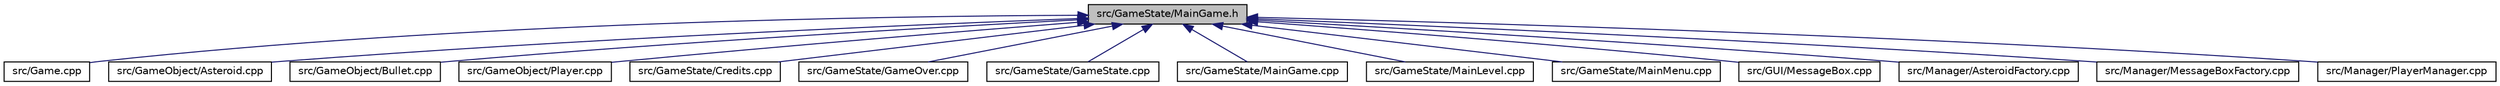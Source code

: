 digraph "src/GameState/MainGame.h"
{
  edge [fontname="Helvetica",fontsize="10",labelfontname="Helvetica",labelfontsize="10"];
  node [fontname="Helvetica",fontsize="10",shape=record];
  Node1 [label="src/GameState/MainGame.h",height=0.2,width=0.4,color="black", fillcolor="grey75", style="filled", fontcolor="black"];
  Node1 -> Node2 [dir="back",color="midnightblue",fontsize="10",style="solid",fontname="Helvetica"];
  Node2 [label="src/Game.cpp",height=0.2,width=0.4,color="black", fillcolor="white", style="filled",URL="$Game_8cpp.html"];
  Node1 -> Node3 [dir="back",color="midnightblue",fontsize="10",style="solid",fontname="Helvetica"];
  Node3 [label="src/GameObject/Asteroid.cpp",height=0.2,width=0.4,color="black", fillcolor="white", style="filled",URL="$Asteroid_8cpp.html"];
  Node1 -> Node4 [dir="back",color="midnightblue",fontsize="10",style="solid",fontname="Helvetica"];
  Node4 [label="src/GameObject/Bullet.cpp",height=0.2,width=0.4,color="black", fillcolor="white", style="filled",URL="$Bullet_8cpp.html"];
  Node1 -> Node5 [dir="back",color="midnightblue",fontsize="10",style="solid",fontname="Helvetica"];
  Node5 [label="src/GameObject/Player.cpp",height=0.2,width=0.4,color="black", fillcolor="white", style="filled",URL="$Player_8cpp.html"];
  Node1 -> Node6 [dir="back",color="midnightblue",fontsize="10",style="solid",fontname="Helvetica"];
  Node6 [label="src/GameState/Credits.cpp",height=0.2,width=0.4,color="black", fillcolor="white", style="filled",URL="$Credits_8cpp.html"];
  Node1 -> Node7 [dir="back",color="midnightblue",fontsize="10",style="solid",fontname="Helvetica"];
  Node7 [label="src/GameState/GameOver.cpp",height=0.2,width=0.4,color="black", fillcolor="white", style="filled",URL="$GameOver_8cpp.html"];
  Node1 -> Node8 [dir="back",color="midnightblue",fontsize="10",style="solid",fontname="Helvetica"];
  Node8 [label="src/GameState/GameState.cpp",height=0.2,width=0.4,color="black", fillcolor="white", style="filled",URL="$GameState_8cpp.html"];
  Node1 -> Node9 [dir="back",color="midnightblue",fontsize="10",style="solid",fontname="Helvetica"];
  Node9 [label="src/GameState/MainGame.cpp",height=0.2,width=0.4,color="black", fillcolor="white", style="filled",URL="$MainGame_8cpp.html"];
  Node1 -> Node10 [dir="back",color="midnightblue",fontsize="10",style="solid",fontname="Helvetica"];
  Node10 [label="src/GameState/MainLevel.cpp",height=0.2,width=0.4,color="black", fillcolor="white", style="filled",URL="$MainLevel_8cpp.html"];
  Node1 -> Node11 [dir="back",color="midnightblue",fontsize="10",style="solid",fontname="Helvetica"];
  Node11 [label="src/GameState/MainMenu.cpp",height=0.2,width=0.4,color="black", fillcolor="white", style="filled",URL="$MainMenu_8cpp.html"];
  Node1 -> Node12 [dir="back",color="midnightblue",fontsize="10",style="solid",fontname="Helvetica"];
  Node12 [label="src/GUI/MessageBox.cpp",height=0.2,width=0.4,color="black", fillcolor="white", style="filled",URL="$MessageBox_8cpp.html"];
  Node1 -> Node13 [dir="back",color="midnightblue",fontsize="10",style="solid",fontname="Helvetica"];
  Node13 [label="src/Manager/AsteroidFactory.cpp",height=0.2,width=0.4,color="black", fillcolor="white", style="filled",URL="$AsteroidFactory_8cpp.html"];
  Node1 -> Node14 [dir="back",color="midnightblue",fontsize="10",style="solid",fontname="Helvetica"];
  Node14 [label="src/Manager/MessageBoxFactory.cpp",height=0.2,width=0.4,color="black", fillcolor="white", style="filled",URL="$MessageBoxFactory_8cpp.html"];
  Node1 -> Node15 [dir="back",color="midnightblue",fontsize="10",style="solid",fontname="Helvetica"];
  Node15 [label="src/Manager/PlayerManager.cpp",height=0.2,width=0.4,color="black", fillcolor="white", style="filled",URL="$PlayerManager_8cpp.html"];
}
